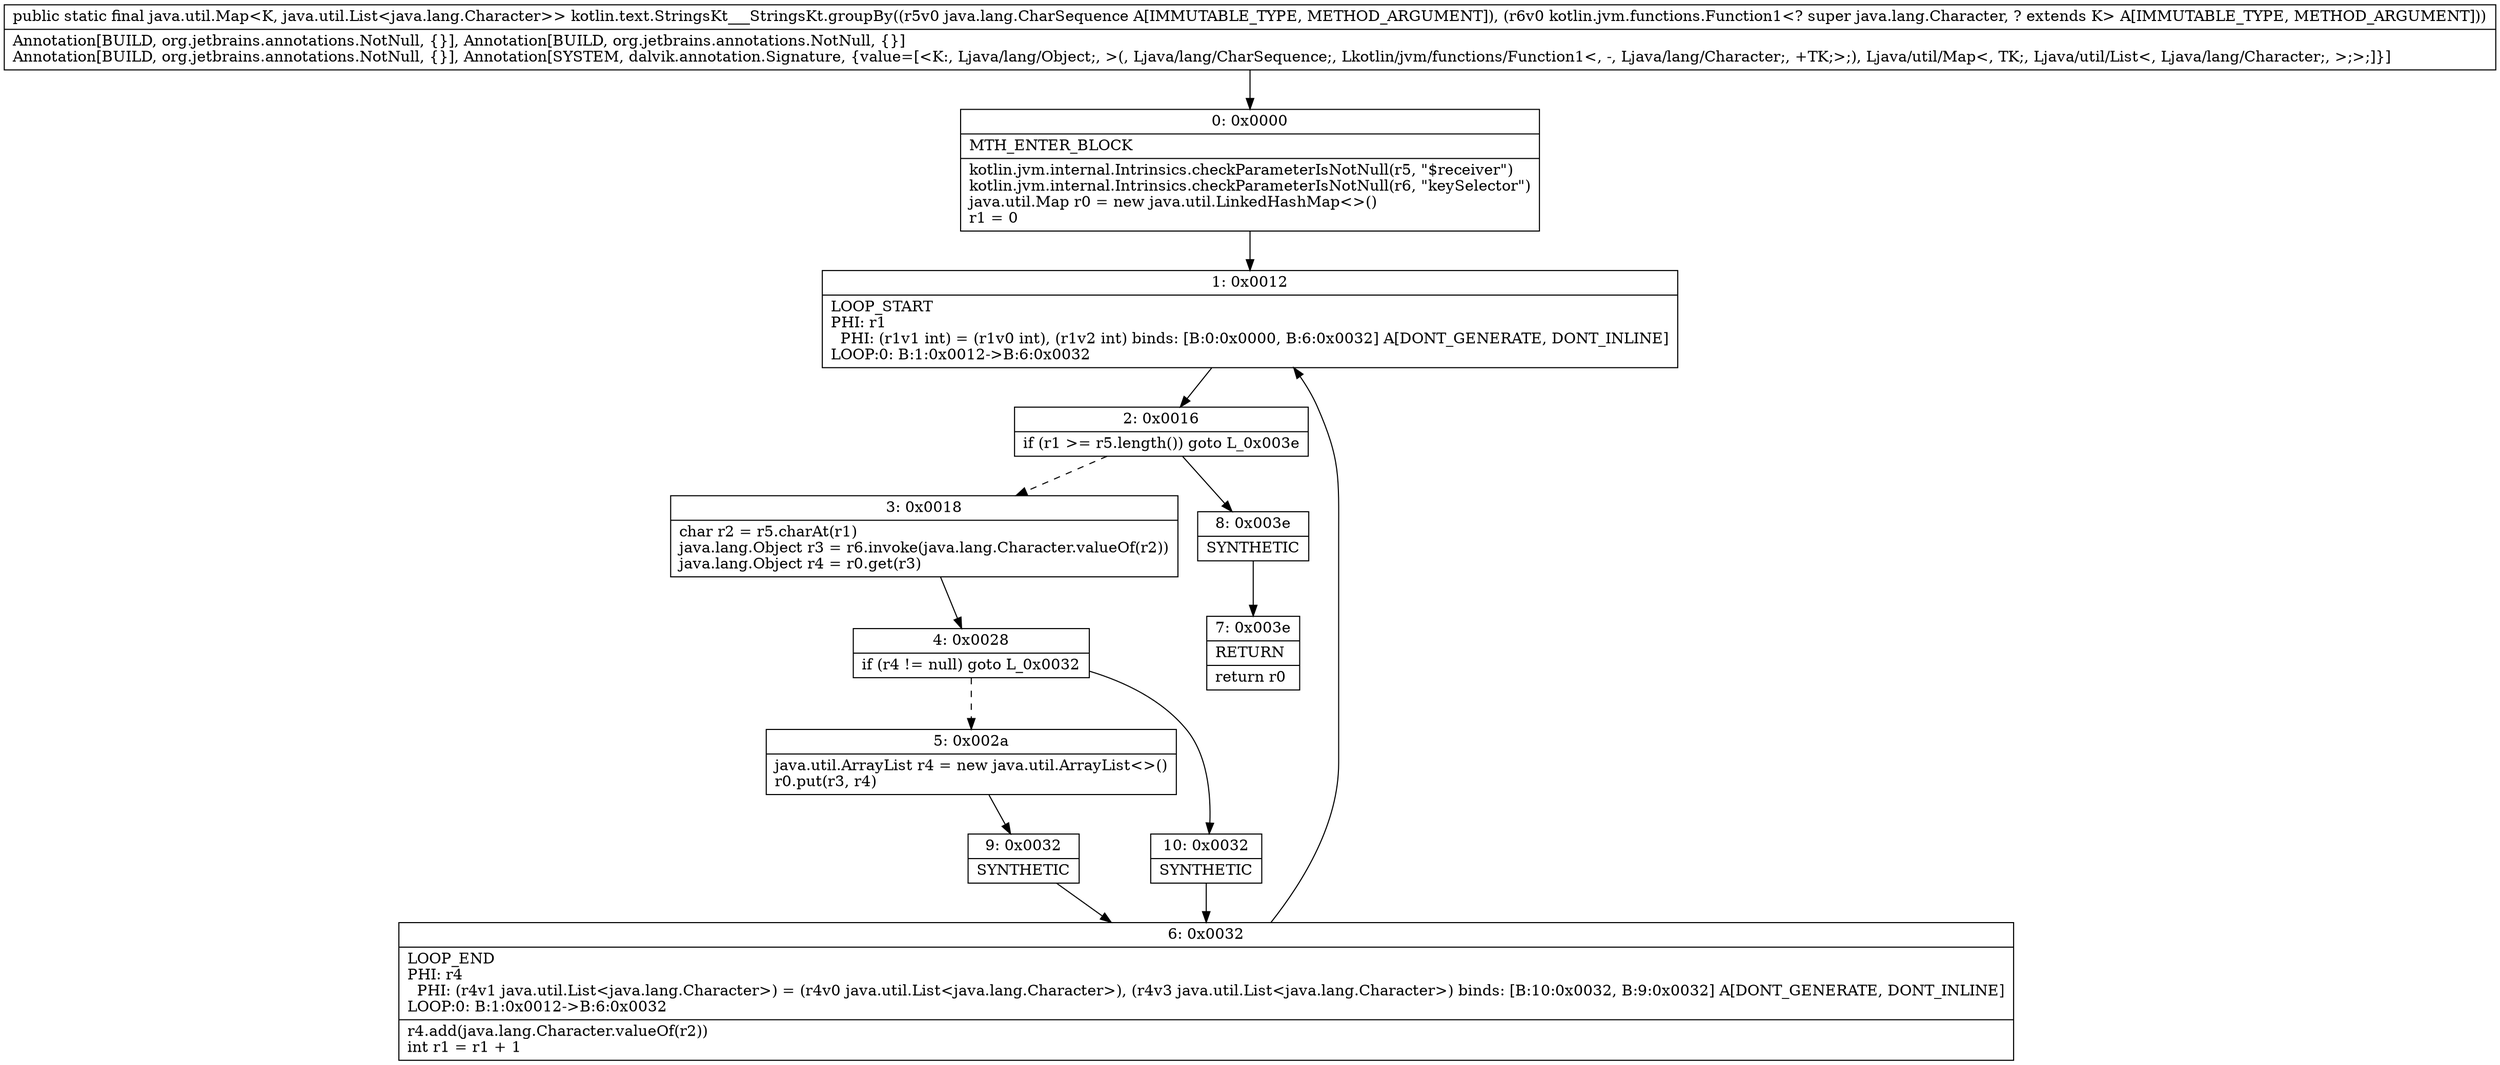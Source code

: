 digraph "CFG forkotlin.text.StringsKt___StringsKt.groupBy(Ljava\/lang\/CharSequence;Lkotlin\/jvm\/functions\/Function1;)Ljava\/util\/Map;" {
Node_0 [shape=record,label="{0\:\ 0x0000|MTH_ENTER_BLOCK\l|kotlin.jvm.internal.Intrinsics.checkParameterIsNotNull(r5, \"$receiver\")\lkotlin.jvm.internal.Intrinsics.checkParameterIsNotNull(r6, \"keySelector\")\ljava.util.Map r0 = new java.util.LinkedHashMap\<\>()\lr1 = 0\l}"];
Node_1 [shape=record,label="{1\:\ 0x0012|LOOP_START\lPHI: r1 \l  PHI: (r1v1 int) = (r1v0 int), (r1v2 int) binds: [B:0:0x0000, B:6:0x0032] A[DONT_GENERATE, DONT_INLINE]\lLOOP:0: B:1:0x0012\-\>B:6:0x0032\l}"];
Node_2 [shape=record,label="{2\:\ 0x0016|if (r1 \>= r5.length()) goto L_0x003e\l}"];
Node_3 [shape=record,label="{3\:\ 0x0018|char r2 = r5.charAt(r1)\ljava.lang.Object r3 = r6.invoke(java.lang.Character.valueOf(r2))\ljava.lang.Object r4 = r0.get(r3)\l}"];
Node_4 [shape=record,label="{4\:\ 0x0028|if (r4 != null) goto L_0x0032\l}"];
Node_5 [shape=record,label="{5\:\ 0x002a|java.util.ArrayList r4 = new java.util.ArrayList\<\>()\lr0.put(r3, r4)\l}"];
Node_6 [shape=record,label="{6\:\ 0x0032|LOOP_END\lPHI: r4 \l  PHI: (r4v1 java.util.List\<java.lang.Character\>) = (r4v0 java.util.List\<java.lang.Character\>), (r4v3 java.util.List\<java.lang.Character\>) binds: [B:10:0x0032, B:9:0x0032] A[DONT_GENERATE, DONT_INLINE]\lLOOP:0: B:1:0x0012\-\>B:6:0x0032\l|r4.add(java.lang.Character.valueOf(r2))\lint r1 = r1 + 1\l}"];
Node_7 [shape=record,label="{7\:\ 0x003e|RETURN\l|return r0\l}"];
Node_8 [shape=record,label="{8\:\ 0x003e|SYNTHETIC\l}"];
Node_9 [shape=record,label="{9\:\ 0x0032|SYNTHETIC\l}"];
Node_10 [shape=record,label="{10\:\ 0x0032|SYNTHETIC\l}"];
MethodNode[shape=record,label="{public static final java.util.Map\<K, java.util.List\<java.lang.Character\>\> kotlin.text.StringsKt___StringsKt.groupBy((r5v0 java.lang.CharSequence A[IMMUTABLE_TYPE, METHOD_ARGUMENT]), (r6v0 kotlin.jvm.functions.Function1\<? super java.lang.Character, ? extends K\> A[IMMUTABLE_TYPE, METHOD_ARGUMENT]))  | Annotation[BUILD, org.jetbrains.annotations.NotNull, \{\}], Annotation[BUILD, org.jetbrains.annotations.NotNull, \{\}]\lAnnotation[BUILD, org.jetbrains.annotations.NotNull, \{\}], Annotation[SYSTEM, dalvik.annotation.Signature, \{value=[\<K:, Ljava\/lang\/Object;, \>(, Ljava\/lang\/CharSequence;, Lkotlin\/jvm\/functions\/Function1\<, \-, Ljava\/lang\/Character;, +TK;\>;), Ljava\/util\/Map\<, TK;, Ljava\/util\/List\<, Ljava\/lang\/Character;, \>;\>;]\}]\l}"];
MethodNode -> Node_0;
Node_0 -> Node_1;
Node_1 -> Node_2;
Node_2 -> Node_3[style=dashed];
Node_2 -> Node_8;
Node_3 -> Node_4;
Node_4 -> Node_5[style=dashed];
Node_4 -> Node_10;
Node_5 -> Node_9;
Node_6 -> Node_1;
Node_8 -> Node_7;
Node_9 -> Node_6;
Node_10 -> Node_6;
}

